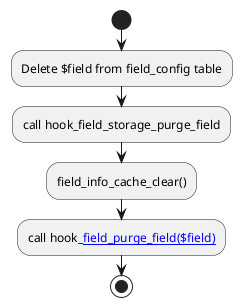 @startuml

start
:Delete $field from field_config table;
:call hook_field_storage_purge_field;
:field_info_cache_clear();
:call hook_[[https://api.drupal.org/api/drupal/modules!field!field.api.php/function/hook_field_purge_field/7 field_purge_field($field)]];
stop

@enduml